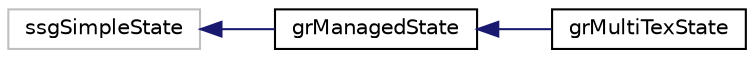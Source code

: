 digraph "Graphical Class Hierarchy"
{
  edge [fontname="Helvetica",fontsize="10",labelfontname="Helvetica",labelfontsize="10"];
  node [fontname="Helvetica",fontsize="10",shape=record];
  rankdir="LR";
  Node1 [label="ssgSimpleState",height=0.2,width=0.4,color="grey75", fillcolor="white", style="filled"];
  Node1 -> Node2 [dir="back",color="midnightblue",fontsize="10",style="solid",fontname="Helvetica"];
  Node2 [label="grManagedState",height=0.2,width=0.4,color="black", fillcolor="white", style="filled",URL="$classgr_managed_state.html"];
  Node2 -> Node3 [dir="back",color="midnightblue",fontsize="10",style="solid",fontname="Helvetica"];
  Node3 [label="grMultiTexState",height=0.2,width=0.4,color="black", fillcolor="white", style="filled",URL="$classgr_multi_tex_state.html"];
}
